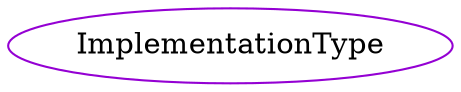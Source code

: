 digraph implementationtype{
ImplementationType	[shape=oval, color=darkviolet, label="ImplementationType"];
}
